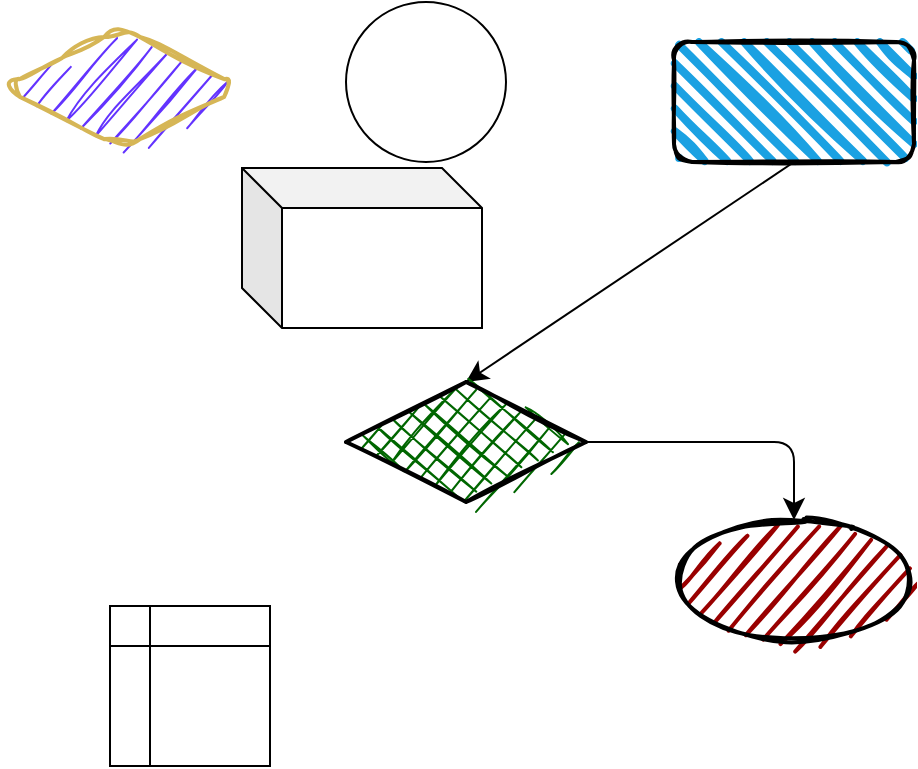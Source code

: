 <mxfile version="22.1.16" type="github">
  <diagram id="C5RBs43oDa-KdzZeNtuy" name="Page-1">
    <mxGraphModel dx="954" dy="656" grid="0" gridSize="10" guides="1" tooltips="1" connect="1" arrows="1" fold="1" page="0" pageScale="1" pageWidth="1200" pageHeight="1600" background="none" math="0" shadow="0">
      <root>
        <mxCell id="WIyWlLk6GJQsqaUBKTNV-0" />
        <mxCell id="WIyWlLk6GJQsqaUBKTNV-1" parent="WIyWlLk6GJQsqaUBKTNV-0" />
        <mxCell id="-Lx4W4I-dc64zegFno5W-2" style="edgeStyle=none;curved=1;rounded=0;orthogonalLoop=1;jettySize=auto;html=1;exitX=0.5;exitY=1;exitDx=0;exitDy=0;entryX=0.5;entryY=0;entryDx=0;entryDy=0;fontSize=12;startSize=8;endSize=8;" parent="WIyWlLk6GJQsqaUBKTNV-1" source="-Lx4W4I-dc64zegFno5W-0" target="-Lx4W4I-dc64zegFno5W-1" edge="1">
          <mxGeometry relative="1" as="geometry" />
        </mxCell>
        <mxCell id="-Lx4W4I-dc64zegFno5W-0" value="" style="rounded=1;whiteSpace=wrap;html=1;strokeWidth=2;fillWeight=4;hachureGap=8;hachureAngle=45;fillColor=#1ba1e2;sketch=1;fontSize=16;" parent="WIyWlLk6GJQsqaUBKTNV-1" vertex="1">
          <mxGeometry x="366" y="153" width="120" height="60" as="geometry" />
        </mxCell>
        <mxCell id="-Lx4W4I-dc64zegFno5W-7" style="edgeStyle=orthogonalEdgeStyle;rounded=1;orthogonalLoop=1;jettySize=auto;html=1;exitX=1;exitY=0.5;exitDx=0;exitDy=0;entryX=0.5;entryY=0;entryDx=0;entryDy=0;fontSize=12;startSize=8;endSize=8;" parent="WIyWlLk6GJQsqaUBKTNV-1" source="-Lx4W4I-dc64zegFno5W-1" target="-Lx4W4I-dc64zegFno5W-6" edge="1">
          <mxGeometry relative="1" as="geometry" />
        </mxCell>
        <mxCell id="-Lx4W4I-dc64zegFno5W-1" value="" style="rhombus;whiteSpace=wrap;html=1;strokeWidth=2;fillWeight=-1;hachureGap=8;fillStyle=cross-hatch;fillColor=#006600;sketch=1;fontSize=16;" parent="WIyWlLk6GJQsqaUBKTNV-1" vertex="1">
          <mxGeometry x="202" y="323" width="120" height="60" as="geometry" />
        </mxCell>
        <mxCell id="-Lx4W4I-dc64zegFno5W-6" value="" style="ellipse;whiteSpace=wrap;html=1;strokeWidth=2;fillWeight=2;hachureGap=8;fillColor=#990000;fillStyle=dots;sketch=1;fontSize=16;" parent="WIyWlLk6GJQsqaUBKTNV-1" vertex="1">
          <mxGeometry x="366" y="392" width="120" height="60" as="geometry" />
        </mxCell>
        <mxCell id="q4SMDr5nk7DiH5PihHlv-0" value="" style="ellipse;whiteSpace=wrap;html=1;aspect=fixed;fontSize=16;" vertex="1" parent="WIyWlLk6GJQsqaUBKTNV-1">
          <mxGeometry x="202" y="133" width="80" height="80" as="geometry" />
        </mxCell>
        <mxCell id="q4SMDr5nk7DiH5PihHlv-1" value="" style="shape=cube;whiteSpace=wrap;html=1;boundedLbl=1;backgroundOutline=1;darkOpacity=0.05;darkOpacity2=0.1;fontSize=16;" vertex="1" parent="WIyWlLk6GJQsqaUBKTNV-1">
          <mxGeometry x="150" y="216" width="120" height="80" as="geometry" />
        </mxCell>
        <mxCell id="q4SMDr5nk7DiH5PihHlv-2" value="" style="shape=internalStorage;whiteSpace=wrap;html=1;backgroundOutline=1;fontSize=16;" vertex="1" parent="WIyWlLk6GJQsqaUBKTNV-1">
          <mxGeometry x="84" y="435" width="80" height="80" as="geometry" />
        </mxCell>
        <mxCell id="q4SMDr5nk7DiH5PihHlv-3" value="" style="rhombus;whiteSpace=wrap;html=1;strokeWidth=2;fillWeight=-1;hachureGap=8;fillStyle=hachure;fillColor=#6333FF;fontSize=16;strokeColor=#d6b656;sketch=1;curveFitting=1;jiggle=2;rounded=1;shadow=0;" vertex="1" parent="WIyWlLk6GJQsqaUBKTNV-1">
          <mxGeometry x="30" y="146" width="120" height="60" as="geometry" />
        </mxCell>
      </root>
    </mxGraphModel>
  </diagram>
</mxfile>
